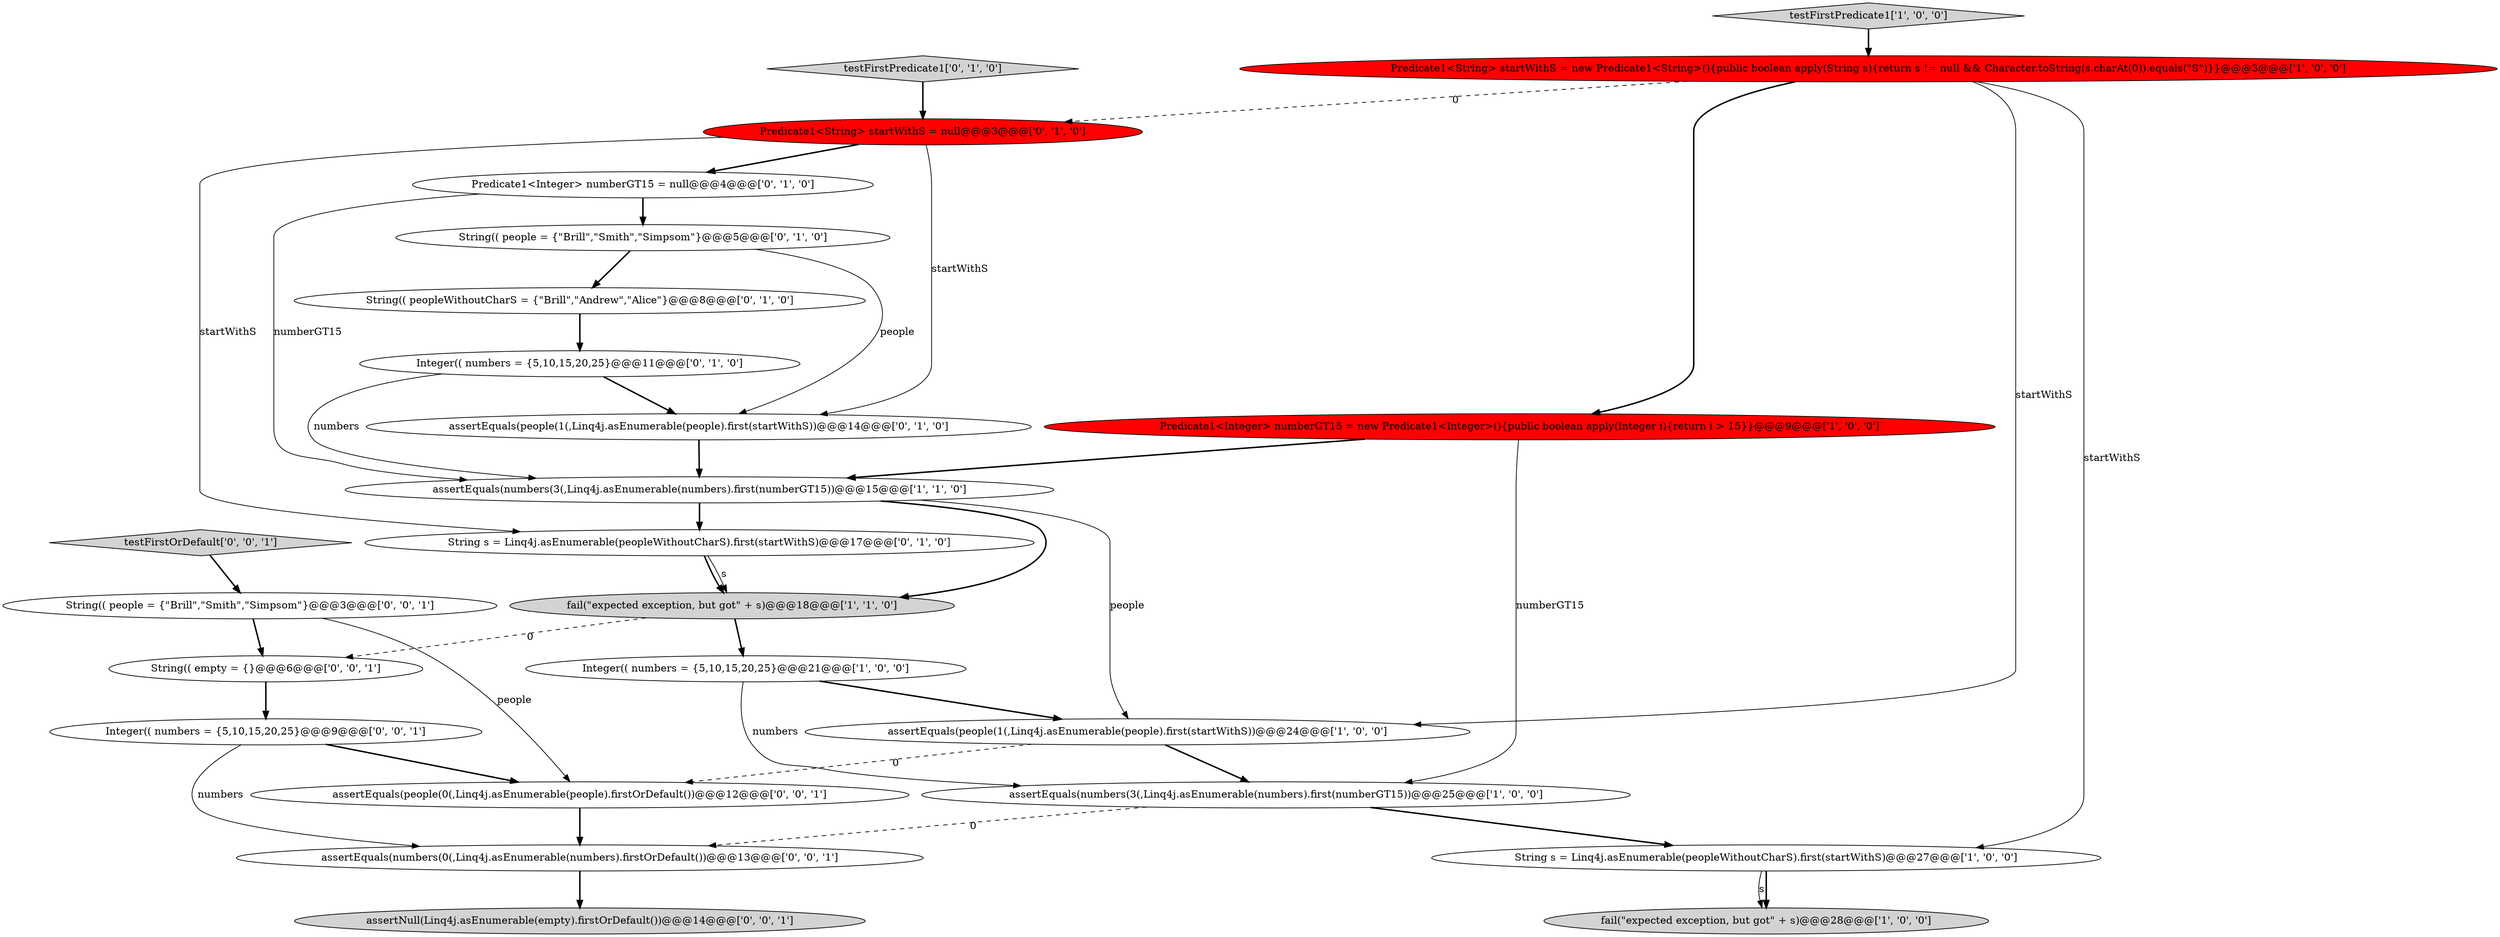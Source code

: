 digraph {
16 [style = filled, label = "Integer(( numbers = {5,10,15,20,25}@@@11@@@['0', '1', '0']", fillcolor = white, shape = ellipse image = "AAA0AAABBB2BBB"];
19 [style = filled, label = "String(( empty = {}@@@6@@@['0', '0', '1']", fillcolor = white, shape = ellipse image = "AAA0AAABBB3BBB"];
22 [style = filled, label = "assertEquals(numbers(0(,Linq4j.asEnumerable(numbers).firstOrDefault())@@@13@@@['0', '0', '1']", fillcolor = white, shape = ellipse image = "AAA0AAABBB3BBB"];
0 [style = filled, label = "assertEquals(numbers(3(,Linq4j.asEnumerable(numbers).first(numberGT15))@@@15@@@['1', '1', '0']", fillcolor = white, shape = ellipse image = "AAA0AAABBB1BBB"];
8 [style = filled, label = "String s = Linq4j.asEnumerable(peopleWithoutCharS).first(startWithS)@@@27@@@['1', '0', '0']", fillcolor = white, shape = ellipse image = "AAA0AAABBB1BBB"];
23 [style = filled, label = "testFirstOrDefault['0', '0', '1']", fillcolor = lightgray, shape = diamond image = "AAA0AAABBB3BBB"];
21 [style = filled, label = "String(( people = {\"Brill\",\"Smith\",\"Simpsom\"}@@@3@@@['0', '0', '1']", fillcolor = white, shape = ellipse image = "AAA0AAABBB3BBB"];
13 [style = filled, label = "Predicate1<Integer> numberGT15 = null@@@4@@@['0', '1', '0']", fillcolor = white, shape = ellipse image = "AAA0AAABBB2BBB"];
14 [style = filled, label = "String s = Linq4j.asEnumerable(peopleWithoutCharS).first(startWithS)@@@17@@@['0', '1', '0']", fillcolor = white, shape = ellipse image = "AAA0AAABBB2BBB"];
1 [style = filled, label = "fail(\"expected exception, but got\" + s)@@@18@@@['1', '1', '0']", fillcolor = lightgray, shape = ellipse image = "AAA0AAABBB1BBB"];
11 [style = filled, label = "String(( peopleWithoutCharS = {\"Brill\",\"Andrew\",\"Alice\"}@@@8@@@['0', '1', '0']", fillcolor = white, shape = ellipse image = "AAA0AAABBB2BBB"];
4 [style = filled, label = "fail(\"expected exception, but got\" + s)@@@28@@@['1', '0', '0']", fillcolor = lightgray, shape = ellipse image = "AAA0AAABBB1BBB"];
6 [style = filled, label = "assertEquals(numbers(3(,Linq4j.asEnumerable(numbers).first(numberGT15))@@@25@@@['1', '0', '0']", fillcolor = white, shape = ellipse image = "AAA0AAABBB1BBB"];
12 [style = filled, label = "assertEquals(people(1(,Linq4j.asEnumerable(people).first(startWithS))@@@14@@@['0', '1', '0']", fillcolor = white, shape = ellipse image = "AAA0AAABBB2BBB"];
18 [style = filled, label = "Integer(( numbers = {5,10,15,20,25}@@@9@@@['0', '0', '1']", fillcolor = white, shape = ellipse image = "AAA0AAABBB3BBB"];
10 [style = filled, label = "testFirstPredicate1['0', '1', '0']", fillcolor = lightgray, shape = diamond image = "AAA0AAABBB2BBB"];
17 [style = filled, label = "String(( people = {\"Brill\",\"Smith\",\"Simpsom\"}@@@5@@@['0', '1', '0']", fillcolor = white, shape = ellipse image = "AAA0AAABBB2BBB"];
2 [style = filled, label = "Predicate1<String> startWithS = new Predicate1<String>(){public boolean apply(String s){return s != null && Character.toString(s.charAt(0)).equals(\"S\")}}@@@3@@@['1', '0', '0']", fillcolor = red, shape = ellipse image = "AAA1AAABBB1BBB"];
5 [style = filled, label = "Integer(( numbers = {5,10,15,20,25}@@@21@@@['1', '0', '0']", fillcolor = white, shape = ellipse image = "AAA0AAABBB1BBB"];
24 [style = filled, label = "assertNull(Linq4j.asEnumerable(empty).firstOrDefault())@@@14@@@['0', '0', '1']", fillcolor = lightgray, shape = ellipse image = "AAA0AAABBB3BBB"];
20 [style = filled, label = "assertEquals(people(0(,Linq4j.asEnumerable(people).firstOrDefault())@@@12@@@['0', '0', '1']", fillcolor = white, shape = ellipse image = "AAA0AAABBB3BBB"];
3 [style = filled, label = "assertEquals(people(1(,Linq4j.asEnumerable(people).first(startWithS))@@@24@@@['1', '0', '0']", fillcolor = white, shape = ellipse image = "AAA0AAABBB1BBB"];
9 [style = filled, label = "Predicate1<Integer> numberGT15 = new Predicate1<Integer>(){public boolean apply(Integer i){return i > 15}}@@@9@@@['1', '0', '0']", fillcolor = red, shape = ellipse image = "AAA1AAABBB1BBB"];
7 [style = filled, label = "testFirstPredicate1['1', '0', '0']", fillcolor = lightgray, shape = diamond image = "AAA0AAABBB1BBB"];
15 [style = filled, label = "Predicate1<String> startWithS = null@@@3@@@['0', '1', '0']", fillcolor = red, shape = ellipse image = "AAA1AAABBB2BBB"];
1->5 [style = bold, label=""];
5->3 [style = bold, label=""];
11->16 [style = bold, label=""];
15->13 [style = bold, label=""];
19->18 [style = bold, label=""];
10->15 [style = bold, label=""];
9->0 [style = bold, label=""];
21->19 [style = bold, label=""];
17->12 [style = solid, label="people"];
1->19 [style = dashed, label="0"];
2->8 [style = solid, label="startWithS"];
5->6 [style = solid, label="numbers"];
3->6 [style = bold, label=""];
15->12 [style = solid, label="startWithS"];
2->9 [style = bold, label=""];
8->4 [style = solid, label="s"];
12->0 [style = bold, label=""];
0->3 [style = solid, label="people"];
6->22 [style = dashed, label="0"];
14->1 [style = bold, label=""];
20->22 [style = bold, label=""];
2->15 [style = dashed, label="0"];
13->0 [style = solid, label="numberGT15"];
13->17 [style = bold, label=""];
18->20 [style = bold, label=""];
0->14 [style = bold, label=""];
16->0 [style = solid, label="numbers"];
23->21 [style = bold, label=""];
15->14 [style = solid, label="startWithS"];
7->2 [style = bold, label=""];
0->1 [style = bold, label=""];
3->20 [style = dashed, label="0"];
6->8 [style = bold, label=""];
21->20 [style = solid, label="people"];
8->4 [style = bold, label=""];
22->24 [style = bold, label=""];
18->22 [style = solid, label="numbers"];
16->12 [style = bold, label=""];
9->6 [style = solid, label="numberGT15"];
14->1 [style = solid, label="s"];
2->3 [style = solid, label="startWithS"];
17->11 [style = bold, label=""];
}

